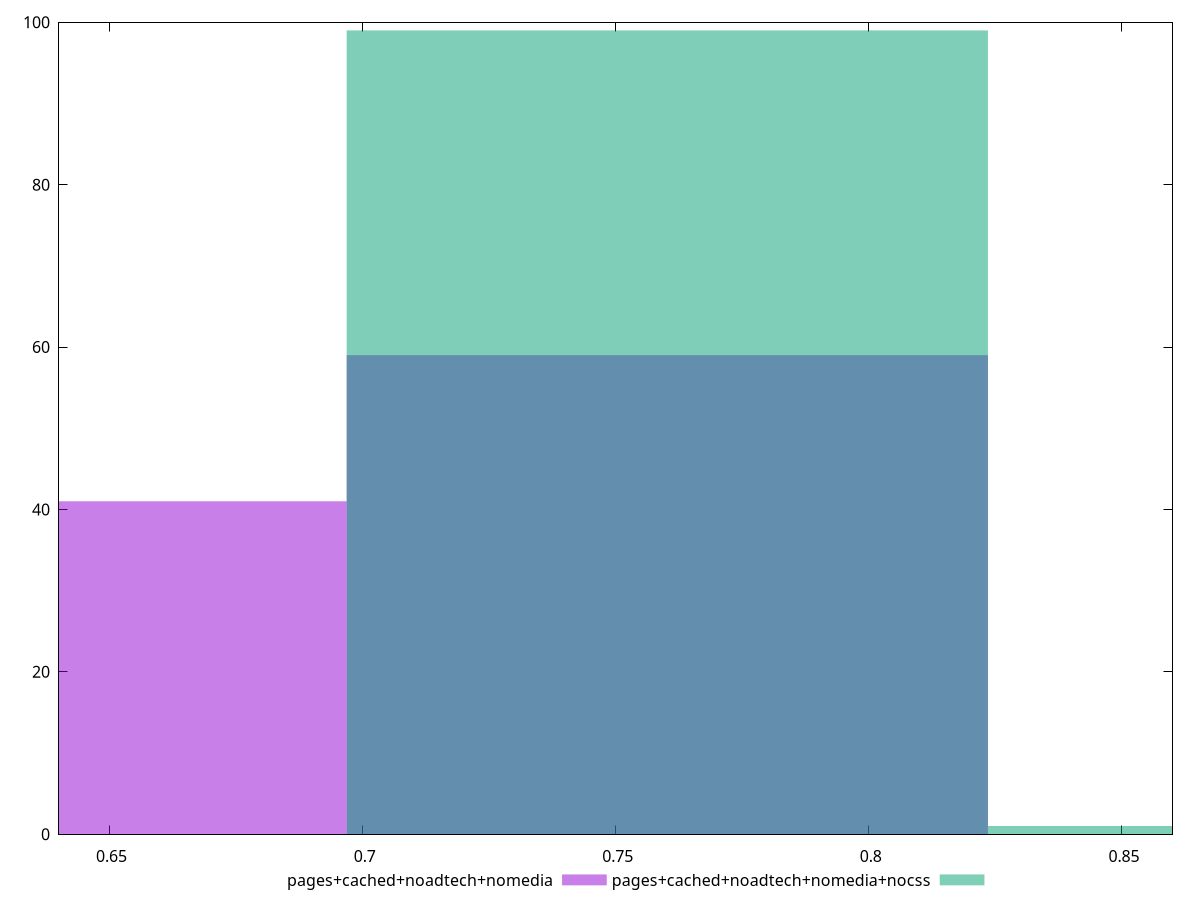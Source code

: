 reset

$pagesCachedNoadtechNomedia <<EOF
0.6334895077666083 41
0.76018740931993 59
EOF

$pagesCachedNoadtechNomediaNocss <<EOF
0.8868853108732517 1
0.76018740931993 99
EOF

set key outside below
set boxwidth 0.12669790155332167
set xrange [0.64:0.86]
set yrange [0:100]
set trange [0:100]
set style fill transparent solid 0.5 noborder
set terminal svg size 640, 500 enhanced background rgb 'white'
set output "report_00018_2021-02-10T15-25-16.877Z/meta/score/comparison/histogram/3_vs_4.svg"

plot $pagesCachedNoadtechNomedia title "pages+cached+noadtech+nomedia" with boxes, \
     $pagesCachedNoadtechNomediaNocss title "pages+cached+noadtech+nomedia+nocss" with boxes

reset
